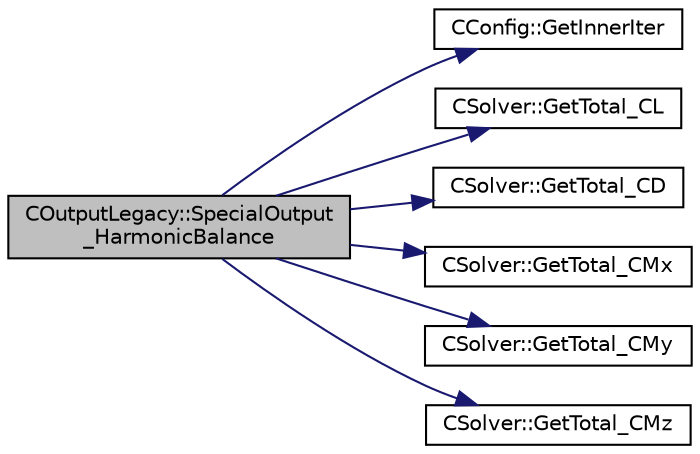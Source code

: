digraph "COutputLegacy::SpecialOutput_HarmonicBalance"
{
  edge [fontname="Helvetica",fontsize="10",labelfontname="Helvetica",labelfontsize="10"];
  node [fontname="Helvetica",fontsize="10",shape=record];
  rankdir="LR";
  Node2349 [label="COutputLegacy::SpecialOutput\l_HarmonicBalance",height=0.2,width=0.4,color="black", fillcolor="grey75", style="filled", fontcolor="black"];
  Node2349 -> Node2350 [color="midnightblue",fontsize="10",style="solid",fontname="Helvetica"];
  Node2350 [label="CConfig::GetInnerIter",height=0.2,width=0.4,color="black", fillcolor="white", style="filled",URL="$class_c_config.html#afb04e3794a1a3cef3c5897f31f2efd2d",tooltip="Get the current FSI iteration number. "];
  Node2349 -> Node2351 [color="midnightblue",fontsize="10",style="solid",fontname="Helvetica"];
  Node2351 [label="CSolver::GetTotal_CL",height=0.2,width=0.4,color="black", fillcolor="white", style="filled",URL="$class_c_solver.html#a5906c2d5d62b8d42c46eee1c3b10de45",tooltip="A virtual member. "];
  Node2349 -> Node2352 [color="midnightblue",fontsize="10",style="solid",fontname="Helvetica"];
  Node2352 [label="CSolver::GetTotal_CD",height=0.2,width=0.4,color="black", fillcolor="white", style="filled",URL="$class_c_solver.html#a2de51adfd0ff0405b84131c77015ffd1",tooltip="A virtual member. "];
  Node2349 -> Node2353 [color="midnightblue",fontsize="10",style="solid",fontname="Helvetica"];
  Node2353 [label="CSolver::GetTotal_CMx",height=0.2,width=0.4,color="black", fillcolor="white", style="filled",URL="$class_c_solver.html#ab1b70f2f23cd7182aabed2345acf972a",tooltip="A virtual member. "];
  Node2349 -> Node2354 [color="midnightblue",fontsize="10",style="solid",fontname="Helvetica"];
  Node2354 [label="CSolver::GetTotal_CMy",height=0.2,width=0.4,color="black", fillcolor="white", style="filled",URL="$class_c_solver.html#a1e2ee41721815352e3a19bb590efa5f7",tooltip="A virtual member. "];
  Node2349 -> Node2355 [color="midnightblue",fontsize="10",style="solid",fontname="Helvetica"];
  Node2355 [label="CSolver::GetTotal_CMz",height=0.2,width=0.4,color="black", fillcolor="white", style="filled",URL="$class_c_solver.html#a1cd31e36c65bd9538dc697a4571c2eeb",tooltip="A virtual member. "];
}
